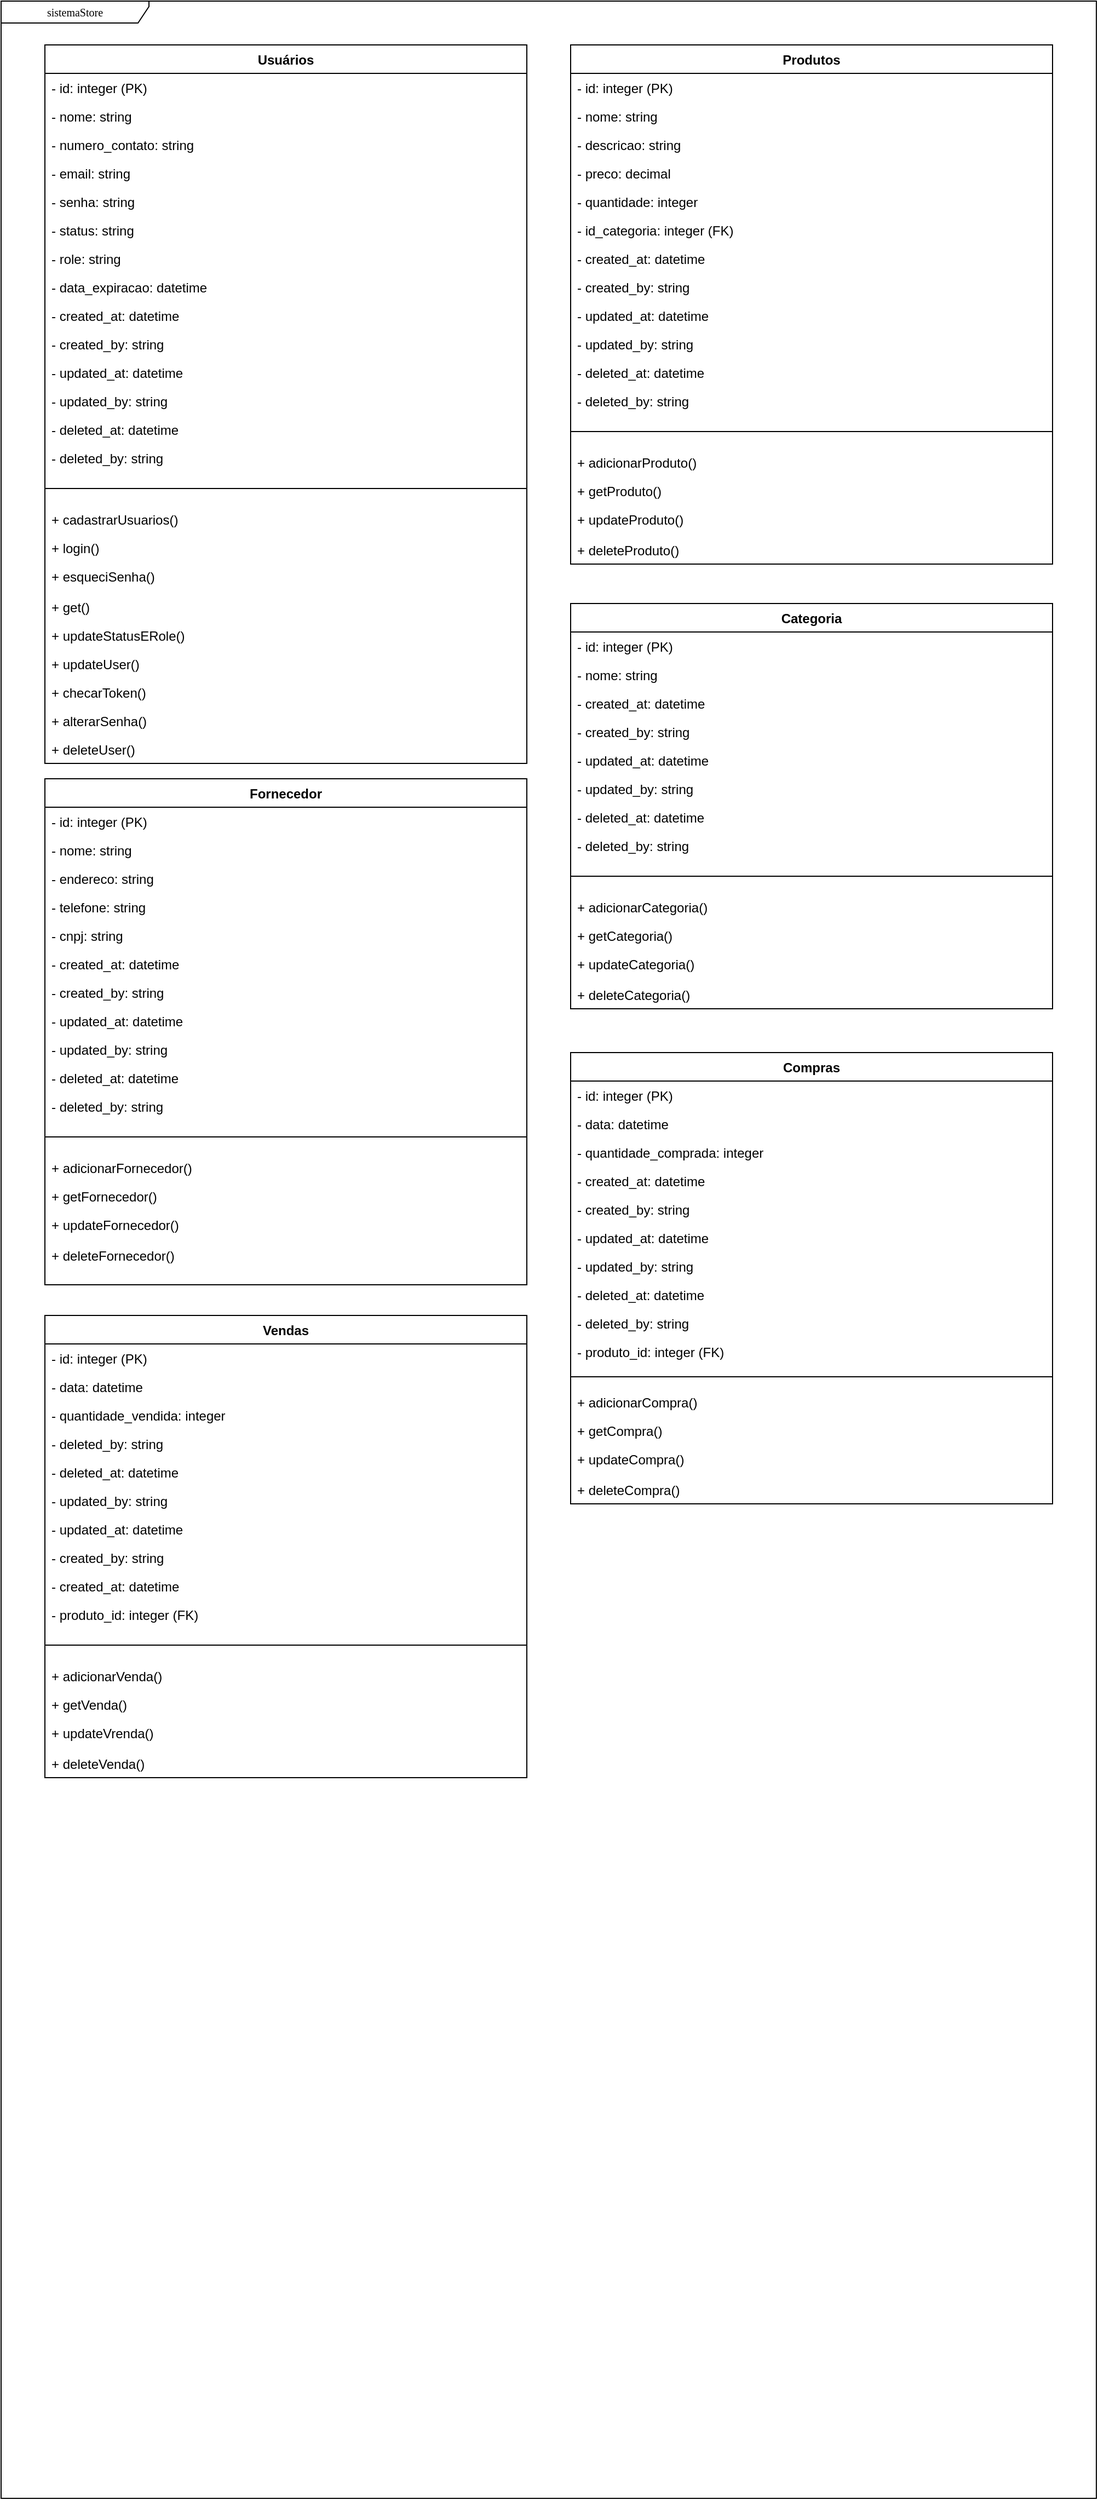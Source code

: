 <mxfile version="21.6.6" type="github">
  <diagram name="Page-1" id="e7e014a7-5840-1c2e-5031-d8a46d1fe8dd">
    <mxGraphModel dx="1035" dy="1395" grid="1" gridSize="10" guides="1" tooltips="1" connect="1" arrows="1" fold="1" page="1" pageScale="1" pageWidth="1169" pageHeight="826" background="none" math="0" shadow="0">
      <root>
        <mxCell id="0" />
        <mxCell id="1" parent="0" />
        <mxCell id="iTRQFy2choHZ9Wb9lK1U-41" value="sistemaStore" style="shape=umlFrame;whiteSpace=wrap;html=1;rounded=0;shadow=0;comic=0;labelBackgroundColor=none;strokeWidth=1;fontFamily=Verdana;fontSize=10;align=center;width=135;height=20;" parent="1" vertex="1">
          <mxGeometry x="80" y="-480" width="1000" height="2280" as="geometry" />
        </mxCell>
        <mxCell id="iTRQFy2choHZ9Wb9lK1U-77" value="Categoria" style="swimlane;fontStyle=1;align=center;verticalAlign=top;childLayout=stackLayout;horizontal=1;startSize=26;horizontalStack=0;resizeParent=1;resizeParentMax=0;resizeLast=0;collapsible=1;marginBottom=0;whiteSpace=wrap;html=1;" parent="1" vertex="1">
          <mxGeometry x="600" y="70" width="440" height="370" as="geometry" />
        </mxCell>
        <mxCell id="iTRQFy2choHZ9Wb9lK1U-78" value="- id: integer (PK)" style="text;html=1;strokeColor=none;fillColor=none;align=left;verticalAlign=top;spacingLeft=4;spacingRight=4;whiteSpace=wrap;overflow=hidden;rotatable=0;points=[[0,0.5],[1,0.5]];portConstraint=eastwest;" parent="iTRQFy2choHZ9Wb9lK1U-77" vertex="1">
          <mxGeometry y="26" width="440" height="26" as="geometry" />
        </mxCell>
        <mxCell id="iTRQFy2choHZ9Wb9lK1U-79" value="-&amp;nbsp;nome: string" style="text;html=1;strokeColor=none;fillColor=none;align=left;verticalAlign=top;spacingLeft=4;spacingRight=4;whiteSpace=wrap;overflow=hidden;rotatable=0;points=[[0,0.5],[1,0.5]];portConstraint=eastwest;" parent="iTRQFy2choHZ9Wb9lK1U-77" vertex="1">
          <mxGeometry y="52" width="440" height="26" as="geometry" />
        </mxCell>
        <mxCell id="iTRQFy2choHZ9Wb9lK1U-80" value="-&amp;nbsp;created_at: datetime" style="text;html=1;strokeColor=none;fillColor=none;align=left;verticalAlign=top;spacingLeft=4;spacingRight=4;whiteSpace=wrap;overflow=hidden;rotatable=0;points=[[0,0.5],[1,0.5]];portConstraint=eastwest;" parent="iTRQFy2choHZ9Wb9lK1U-77" vertex="1">
          <mxGeometry y="78" width="440" height="26" as="geometry" />
        </mxCell>
        <mxCell id="iTRQFy2choHZ9Wb9lK1U-81" value="-&amp;nbsp;created_by: string" style="text;html=1;strokeColor=none;fillColor=none;align=left;verticalAlign=top;spacingLeft=4;spacingRight=4;whiteSpace=wrap;overflow=hidden;rotatable=0;points=[[0,0.5],[1,0.5]];portConstraint=eastwest;" parent="iTRQFy2choHZ9Wb9lK1U-77" vertex="1">
          <mxGeometry y="104" width="440" height="26" as="geometry" />
        </mxCell>
        <mxCell id="iTRQFy2choHZ9Wb9lK1U-82" value="-&amp;nbsp;updated_at: datetime" style="text;html=1;strokeColor=none;fillColor=none;align=left;verticalAlign=top;spacingLeft=4;spacingRight=4;whiteSpace=wrap;overflow=hidden;rotatable=0;points=[[0,0.5],[1,0.5]];portConstraint=eastwest;" parent="iTRQFy2choHZ9Wb9lK1U-77" vertex="1">
          <mxGeometry y="130" width="440" height="26" as="geometry" />
        </mxCell>
        <mxCell id="iTRQFy2choHZ9Wb9lK1U-83" value="-&amp;nbsp;updated_by: string" style="text;html=1;strokeColor=none;fillColor=none;align=left;verticalAlign=top;spacingLeft=4;spacingRight=4;whiteSpace=wrap;overflow=hidden;rotatable=0;points=[[0,0.5],[1,0.5]];portConstraint=eastwest;" parent="iTRQFy2choHZ9Wb9lK1U-77" vertex="1">
          <mxGeometry y="156" width="440" height="26" as="geometry" />
        </mxCell>
        <mxCell id="iTRQFy2choHZ9Wb9lK1U-84" value="-&amp;nbsp;deleted_at: datetime" style="text;html=1;strokeColor=none;fillColor=none;align=left;verticalAlign=top;spacingLeft=4;spacingRight=4;whiteSpace=wrap;overflow=hidden;rotatable=0;points=[[0,0.5],[1,0.5]];portConstraint=eastwest;" parent="iTRQFy2choHZ9Wb9lK1U-77" vertex="1">
          <mxGeometry y="182" width="440" height="26" as="geometry" />
        </mxCell>
        <mxCell id="iTRQFy2choHZ9Wb9lK1U-85" value="-&amp;nbsp;deleted_by: string" style="text;html=1;strokeColor=none;fillColor=none;align=left;verticalAlign=top;spacingLeft=4;spacingRight=4;whiteSpace=wrap;overflow=hidden;rotatable=0;points=[[0,0.5],[1,0.5]];portConstraint=eastwest;" parent="iTRQFy2choHZ9Wb9lK1U-77" vertex="1">
          <mxGeometry y="208" width="440" height="26" as="geometry" />
        </mxCell>
        <mxCell id="iTRQFy2choHZ9Wb9lK1U-87" value="" style="line;strokeWidth=1;fillColor=none;align=left;verticalAlign=middle;spacingTop=-1;spacingLeft=3;spacingRight=3;rotatable=0;labelPosition=right;points=[];portConstraint=eastwest;strokeColor=inherit;" parent="iTRQFy2choHZ9Wb9lK1U-77" vertex="1">
          <mxGeometry y="234" width="440" height="30" as="geometry" />
        </mxCell>
        <mxCell id="iTRQFy2choHZ9Wb9lK1U-89" value="+ adicionarCategoria()" style="text;html=1;strokeColor=none;fillColor=none;align=left;verticalAlign=top;spacingLeft=4;spacingRight=4;whiteSpace=wrap;overflow=hidden;rotatable=0;points=[[0,0.5],[1,0.5]];portConstraint=eastwest;" parent="iTRQFy2choHZ9Wb9lK1U-77" vertex="1">
          <mxGeometry y="264" width="440" height="26" as="geometry" />
        </mxCell>
        <mxCell id="iTRQFy2choHZ9Wb9lK1U-90" value="+ getCategoria()" style="text;html=1;strokeColor=none;fillColor=none;align=left;verticalAlign=top;spacingLeft=4;spacingRight=4;whiteSpace=wrap;overflow=hidden;rotatable=0;points=[[0,0.5],[1,0.5]];portConstraint=eastwest;" parent="iTRQFy2choHZ9Wb9lK1U-77" vertex="1">
          <mxGeometry y="290" width="440" height="26" as="geometry" />
        </mxCell>
        <mxCell id="iTRQFy2choHZ9Wb9lK1U-91" value="+ updateCategoria()" style="text;html=1;strokeColor=none;fillColor=none;align=left;verticalAlign=top;spacingLeft=4;spacingRight=4;whiteSpace=wrap;overflow=hidden;rotatable=0;points=[[0,0.5],[1,0.5]];portConstraint=eastwest;" parent="iTRQFy2choHZ9Wb9lK1U-77" vertex="1">
          <mxGeometry y="316" width="440" height="28" as="geometry" />
        </mxCell>
        <mxCell id="iTRQFy2choHZ9Wb9lK1U-92" value="+ deleteCategoria()" style="text;html=1;strokeColor=none;fillColor=none;align=left;verticalAlign=top;spacingLeft=4;spacingRight=4;whiteSpace=wrap;overflow=hidden;rotatable=0;points=[[0,0.5],[1,0.5]];portConstraint=eastwest;" parent="iTRQFy2choHZ9Wb9lK1U-77" vertex="1">
          <mxGeometry y="344" width="440" height="26" as="geometry" />
        </mxCell>
        <mxCell id="iTRQFy2choHZ9Wb9lK1U-140" value="Produtos" style="swimlane;fontStyle=1;align=center;verticalAlign=top;childLayout=stackLayout;horizontal=1;startSize=26;horizontalStack=0;resizeParent=1;resizeParentMax=0;resizeLast=0;collapsible=1;marginBottom=0;whiteSpace=wrap;html=1;" parent="1" vertex="1">
          <mxGeometry x="600" y="-440" width="440" height="474" as="geometry" />
        </mxCell>
        <mxCell id="iTRQFy2choHZ9Wb9lK1U-141" value="- id: integer (PK)" style="text;html=1;strokeColor=none;fillColor=none;align=left;verticalAlign=top;spacingLeft=4;spacingRight=4;whiteSpace=wrap;overflow=hidden;rotatable=0;points=[[0,0.5],[1,0.5]];portConstraint=eastwest;" parent="iTRQFy2choHZ9Wb9lK1U-140" vertex="1">
          <mxGeometry y="26" width="440" height="26" as="geometry" />
        </mxCell>
        <mxCell id="iTRQFy2choHZ9Wb9lK1U-142" value="-&amp;nbsp;nome: string" style="text;html=1;strokeColor=none;fillColor=none;align=left;verticalAlign=top;spacingLeft=4;spacingRight=4;whiteSpace=wrap;overflow=hidden;rotatable=0;points=[[0,0.5],[1,0.5]];portConstraint=eastwest;" parent="iTRQFy2choHZ9Wb9lK1U-140" vertex="1">
          <mxGeometry y="52" width="440" height="26" as="geometry" />
        </mxCell>
        <mxCell id="iTRQFy2choHZ9Wb9lK1U-154" value="- descricao: string" style="text;html=1;strokeColor=none;fillColor=none;align=left;verticalAlign=top;spacingLeft=4;spacingRight=4;whiteSpace=wrap;overflow=hidden;rotatable=0;points=[[0,0.5],[1,0.5]];portConstraint=eastwest;" parent="iTRQFy2choHZ9Wb9lK1U-140" vertex="1">
          <mxGeometry y="78" width="440" height="26" as="geometry" />
        </mxCell>
        <mxCell id="iTRQFy2choHZ9Wb9lK1U-155" value="- preco: decimal" style="text;html=1;strokeColor=none;fillColor=none;align=left;verticalAlign=top;spacingLeft=4;spacingRight=4;whiteSpace=wrap;overflow=hidden;rotatable=0;points=[[0,0.5],[1,0.5]];portConstraint=eastwest;" parent="iTRQFy2choHZ9Wb9lK1U-140" vertex="1">
          <mxGeometry y="104" width="440" height="26" as="geometry" />
        </mxCell>
        <mxCell id="iTRQFy2choHZ9Wb9lK1U-157" value="- quantidade: integer" style="text;html=1;strokeColor=none;fillColor=none;align=left;verticalAlign=top;spacingLeft=4;spacingRight=4;whiteSpace=wrap;overflow=hidden;rotatable=0;points=[[0,0.5],[1,0.5]];portConstraint=eastwest;" parent="iTRQFy2choHZ9Wb9lK1U-140" vertex="1">
          <mxGeometry y="130" width="440" height="26" as="geometry" />
        </mxCell>
        <mxCell id="iTRQFy2choHZ9Wb9lK1U-156" value="- id_categoria: integer (FK)" style="text;html=1;strokeColor=none;fillColor=none;align=left;verticalAlign=top;spacingLeft=4;spacingRight=4;whiteSpace=wrap;overflow=hidden;rotatable=0;points=[[0,0.5],[1,0.5]];portConstraint=eastwest;" parent="iTRQFy2choHZ9Wb9lK1U-140" vertex="1">
          <mxGeometry y="156" width="440" height="26" as="geometry" />
        </mxCell>
        <mxCell id="iTRQFy2choHZ9Wb9lK1U-143" value="-&amp;nbsp;created_at: datetime" style="text;html=1;strokeColor=none;fillColor=none;align=left;verticalAlign=top;spacingLeft=4;spacingRight=4;whiteSpace=wrap;overflow=hidden;rotatable=0;points=[[0,0.5],[1,0.5]];portConstraint=eastwest;" parent="iTRQFy2choHZ9Wb9lK1U-140" vertex="1">
          <mxGeometry y="182" width="440" height="26" as="geometry" />
        </mxCell>
        <mxCell id="iTRQFy2choHZ9Wb9lK1U-144" value="-&amp;nbsp;created_by: string" style="text;html=1;strokeColor=none;fillColor=none;align=left;verticalAlign=top;spacingLeft=4;spacingRight=4;whiteSpace=wrap;overflow=hidden;rotatable=0;points=[[0,0.5],[1,0.5]];portConstraint=eastwest;" parent="iTRQFy2choHZ9Wb9lK1U-140" vertex="1">
          <mxGeometry y="208" width="440" height="26" as="geometry" />
        </mxCell>
        <mxCell id="iTRQFy2choHZ9Wb9lK1U-145" value="-&amp;nbsp;updated_at: datetime" style="text;html=1;strokeColor=none;fillColor=none;align=left;verticalAlign=top;spacingLeft=4;spacingRight=4;whiteSpace=wrap;overflow=hidden;rotatable=0;points=[[0,0.5],[1,0.5]];portConstraint=eastwest;" parent="iTRQFy2choHZ9Wb9lK1U-140" vertex="1">
          <mxGeometry y="234" width="440" height="26" as="geometry" />
        </mxCell>
        <mxCell id="iTRQFy2choHZ9Wb9lK1U-146" value="-&amp;nbsp;updated_by: string" style="text;html=1;strokeColor=none;fillColor=none;align=left;verticalAlign=top;spacingLeft=4;spacingRight=4;whiteSpace=wrap;overflow=hidden;rotatable=0;points=[[0,0.5],[1,0.5]];portConstraint=eastwest;" parent="iTRQFy2choHZ9Wb9lK1U-140" vertex="1">
          <mxGeometry y="260" width="440" height="26" as="geometry" />
        </mxCell>
        <mxCell id="iTRQFy2choHZ9Wb9lK1U-147" value="-&amp;nbsp;deleted_at: datetime" style="text;html=1;strokeColor=none;fillColor=none;align=left;verticalAlign=top;spacingLeft=4;spacingRight=4;whiteSpace=wrap;overflow=hidden;rotatable=0;points=[[0,0.5],[1,0.5]];portConstraint=eastwest;" parent="iTRQFy2choHZ9Wb9lK1U-140" vertex="1">
          <mxGeometry y="286" width="440" height="26" as="geometry" />
        </mxCell>
        <mxCell id="iTRQFy2choHZ9Wb9lK1U-148" value="-&amp;nbsp;deleted_by: string" style="text;html=1;strokeColor=none;fillColor=none;align=left;verticalAlign=top;spacingLeft=4;spacingRight=4;whiteSpace=wrap;overflow=hidden;rotatable=0;points=[[0,0.5],[1,0.5]];portConstraint=eastwest;" parent="iTRQFy2choHZ9Wb9lK1U-140" vertex="1">
          <mxGeometry y="312" width="440" height="26" as="geometry" />
        </mxCell>
        <mxCell id="iTRQFy2choHZ9Wb9lK1U-149" value="" style="line;strokeWidth=1;fillColor=none;align=left;verticalAlign=middle;spacingTop=-1;spacingLeft=3;spacingRight=3;rotatable=0;labelPosition=right;points=[];portConstraint=eastwest;strokeColor=inherit;" parent="iTRQFy2choHZ9Wb9lK1U-140" vertex="1">
          <mxGeometry y="338" width="440" height="30" as="geometry" />
        </mxCell>
        <mxCell id="iTRQFy2choHZ9Wb9lK1U-150" value="+ adicionarProduto()" style="text;html=1;strokeColor=none;fillColor=none;align=left;verticalAlign=top;spacingLeft=4;spacingRight=4;whiteSpace=wrap;overflow=hidden;rotatable=0;points=[[0,0.5],[1,0.5]];portConstraint=eastwest;" parent="iTRQFy2choHZ9Wb9lK1U-140" vertex="1">
          <mxGeometry y="368" width="440" height="26" as="geometry" />
        </mxCell>
        <mxCell id="iTRQFy2choHZ9Wb9lK1U-151" value="+ getProduto()" style="text;html=1;strokeColor=none;fillColor=none;align=left;verticalAlign=top;spacingLeft=4;spacingRight=4;whiteSpace=wrap;overflow=hidden;rotatable=0;points=[[0,0.5],[1,0.5]];portConstraint=eastwest;" parent="iTRQFy2choHZ9Wb9lK1U-140" vertex="1">
          <mxGeometry y="394" width="440" height="26" as="geometry" />
        </mxCell>
        <mxCell id="iTRQFy2choHZ9Wb9lK1U-152" value="+ updateProduto()" style="text;html=1;strokeColor=none;fillColor=none;align=left;verticalAlign=top;spacingLeft=4;spacingRight=4;whiteSpace=wrap;overflow=hidden;rotatable=0;points=[[0,0.5],[1,0.5]];portConstraint=eastwest;" parent="iTRQFy2choHZ9Wb9lK1U-140" vertex="1">
          <mxGeometry y="420" width="440" height="28" as="geometry" />
        </mxCell>
        <mxCell id="iTRQFy2choHZ9Wb9lK1U-153" value="+ deleteProduto()" style="text;html=1;strokeColor=none;fillColor=none;align=left;verticalAlign=top;spacingLeft=4;spacingRight=4;whiteSpace=wrap;overflow=hidden;rotatable=0;points=[[0,0.5],[1,0.5]];portConstraint=eastwest;" parent="iTRQFy2choHZ9Wb9lK1U-140" vertex="1">
          <mxGeometry y="448" width="440" height="26" as="geometry" />
        </mxCell>
        <mxCell id="iTRQFy2choHZ9Wb9lK1U-158" value="Usuários" style="swimlane;fontStyle=1;align=center;verticalAlign=top;childLayout=stackLayout;horizontal=1;startSize=26;horizontalStack=0;resizeParent=1;resizeParentMax=0;resizeLast=0;collapsible=1;marginBottom=0;whiteSpace=wrap;html=1;" parent="1" vertex="1">
          <mxGeometry x="120" y="-440" width="440" height="656" as="geometry" />
        </mxCell>
        <mxCell id="iTRQFy2choHZ9Wb9lK1U-159" value="- id: integer (PK)" style="text;html=1;strokeColor=none;fillColor=none;align=left;verticalAlign=top;spacingLeft=4;spacingRight=4;whiteSpace=wrap;overflow=hidden;rotatable=0;points=[[0,0.5],[1,0.5]];portConstraint=eastwest;" parent="iTRQFy2choHZ9Wb9lK1U-158" vertex="1">
          <mxGeometry y="26" width="440" height="26" as="geometry" />
        </mxCell>
        <mxCell id="iTRQFy2choHZ9Wb9lK1U-160" value="-&amp;nbsp;nome: string" style="text;html=1;strokeColor=none;fillColor=none;align=left;verticalAlign=top;spacingLeft=4;spacingRight=4;whiteSpace=wrap;overflow=hidden;rotatable=0;points=[[0,0.5],[1,0.5]];portConstraint=eastwest;" parent="iTRQFy2choHZ9Wb9lK1U-158" vertex="1">
          <mxGeometry y="52" width="440" height="26" as="geometry" />
        </mxCell>
        <mxCell id="iTRQFy2choHZ9Wb9lK1U-161" value="-&amp;nbsp;numero_contato&lt;span style=&quot;background-color: initial;&quot;&gt;: string&lt;/span&gt;" style="text;html=1;strokeColor=none;fillColor=none;align=left;verticalAlign=top;spacingLeft=4;spacingRight=4;whiteSpace=wrap;overflow=hidden;rotatable=0;points=[[0,0.5],[1,0.5]];portConstraint=eastwest;" parent="iTRQFy2choHZ9Wb9lK1U-158" vertex="1">
          <mxGeometry y="78" width="440" height="26" as="geometry" />
        </mxCell>
        <mxCell id="iTRQFy2choHZ9Wb9lK1U-163" value="-&amp;nbsp;email&lt;span style=&quot;background-color: initial;&quot;&gt;: string&lt;/span&gt;" style="text;html=1;strokeColor=none;fillColor=none;align=left;verticalAlign=top;spacingLeft=4;spacingRight=4;whiteSpace=wrap;overflow=hidden;rotatable=0;points=[[0,0.5],[1,0.5]];portConstraint=eastwest;" parent="iTRQFy2choHZ9Wb9lK1U-158" vertex="1">
          <mxGeometry y="104" width="440" height="26" as="geometry" />
        </mxCell>
        <mxCell id="iTRQFy2choHZ9Wb9lK1U-164" value="-&amp;nbsp;senha&lt;span style=&quot;background-color: initial;&quot;&gt;: string&lt;/span&gt;" style="text;html=1;strokeColor=none;fillColor=none;align=left;verticalAlign=top;spacingLeft=4;spacingRight=4;whiteSpace=wrap;overflow=hidden;rotatable=0;points=[[0,0.5],[1,0.5]];portConstraint=eastwest;" parent="iTRQFy2choHZ9Wb9lK1U-158" vertex="1">
          <mxGeometry y="130" width="440" height="26" as="geometry" />
        </mxCell>
        <mxCell id="iTRQFy2choHZ9Wb9lK1U-176" value="-&amp;nbsp;status&lt;span style=&quot;background-color: initial;&quot;&gt;: string&lt;/span&gt;" style="text;html=1;strokeColor=none;fillColor=none;align=left;verticalAlign=top;spacingLeft=4;spacingRight=4;whiteSpace=wrap;overflow=hidden;rotatable=0;points=[[0,0.5],[1,0.5]];portConstraint=eastwest;" parent="iTRQFy2choHZ9Wb9lK1U-158" vertex="1">
          <mxGeometry y="156" width="440" height="26" as="geometry" />
        </mxCell>
        <mxCell id="iTRQFy2choHZ9Wb9lK1U-177" value="- role&lt;span style=&quot;background-color: initial;&quot;&gt;: string&lt;/span&gt;" style="text;html=1;strokeColor=none;fillColor=none;align=left;verticalAlign=top;spacingLeft=4;spacingRight=4;whiteSpace=wrap;overflow=hidden;rotatable=0;points=[[0,0.5],[1,0.5]];portConstraint=eastwest;" parent="iTRQFy2choHZ9Wb9lK1U-158" vertex="1">
          <mxGeometry y="182" width="440" height="26" as="geometry" />
        </mxCell>
        <mxCell id="iTRQFy2choHZ9Wb9lK1U-178" value="- data_expiracao&lt;span style=&quot;background-color: initial;&quot;&gt;: datetime&lt;/span&gt;" style="text;html=1;strokeColor=none;fillColor=none;align=left;verticalAlign=top;spacingLeft=4;spacingRight=4;whiteSpace=wrap;overflow=hidden;rotatable=0;points=[[0,0.5],[1,0.5]];portConstraint=eastwest;" parent="iTRQFy2choHZ9Wb9lK1U-158" vertex="1">
          <mxGeometry y="208" width="440" height="26" as="geometry" />
        </mxCell>
        <mxCell id="iTRQFy2choHZ9Wb9lK1U-165" value="-&amp;nbsp;created_at: datetime" style="text;html=1;strokeColor=none;fillColor=none;align=left;verticalAlign=top;spacingLeft=4;spacingRight=4;whiteSpace=wrap;overflow=hidden;rotatable=0;points=[[0,0.5],[1,0.5]];portConstraint=eastwest;" parent="iTRQFy2choHZ9Wb9lK1U-158" vertex="1">
          <mxGeometry y="234" width="440" height="26" as="geometry" />
        </mxCell>
        <mxCell id="iTRQFy2choHZ9Wb9lK1U-166" value="-&amp;nbsp;created_by: string" style="text;html=1;strokeColor=none;fillColor=none;align=left;verticalAlign=top;spacingLeft=4;spacingRight=4;whiteSpace=wrap;overflow=hidden;rotatable=0;points=[[0,0.5],[1,0.5]];portConstraint=eastwest;" parent="iTRQFy2choHZ9Wb9lK1U-158" vertex="1">
          <mxGeometry y="260" width="440" height="26" as="geometry" />
        </mxCell>
        <mxCell id="iTRQFy2choHZ9Wb9lK1U-167" value="-&amp;nbsp;updated_at: datetime" style="text;html=1;strokeColor=none;fillColor=none;align=left;verticalAlign=top;spacingLeft=4;spacingRight=4;whiteSpace=wrap;overflow=hidden;rotatable=0;points=[[0,0.5],[1,0.5]];portConstraint=eastwest;" parent="iTRQFy2choHZ9Wb9lK1U-158" vertex="1">
          <mxGeometry y="286" width="440" height="26" as="geometry" />
        </mxCell>
        <mxCell id="iTRQFy2choHZ9Wb9lK1U-168" value="-&amp;nbsp;updated_by: string" style="text;html=1;strokeColor=none;fillColor=none;align=left;verticalAlign=top;spacingLeft=4;spacingRight=4;whiteSpace=wrap;overflow=hidden;rotatable=0;points=[[0,0.5],[1,0.5]];portConstraint=eastwest;" parent="iTRQFy2choHZ9Wb9lK1U-158" vertex="1">
          <mxGeometry y="312" width="440" height="26" as="geometry" />
        </mxCell>
        <mxCell id="iTRQFy2choHZ9Wb9lK1U-169" value="-&amp;nbsp;deleted_at: datetime" style="text;html=1;strokeColor=none;fillColor=none;align=left;verticalAlign=top;spacingLeft=4;spacingRight=4;whiteSpace=wrap;overflow=hidden;rotatable=0;points=[[0,0.5],[1,0.5]];portConstraint=eastwest;" parent="iTRQFy2choHZ9Wb9lK1U-158" vertex="1">
          <mxGeometry y="338" width="440" height="26" as="geometry" />
        </mxCell>
        <mxCell id="iTRQFy2choHZ9Wb9lK1U-170" value="-&amp;nbsp;deleted_by: string" style="text;html=1;strokeColor=none;fillColor=none;align=left;verticalAlign=top;spacingLeft=4;spacingRight=4;whiteSpace=wrap;overflow=hidden;rotatable=0;points=[[0,0.5],[1,0.5]];portConstraint=eastwest;" parent="iTRQFy2choHZ9Wb9lK1U-158" vertex="1">
          <mxGeometry y="364" width="440" height="26" as="geometry" />
        </mxCell>
        <mxCell id="iTRQFy2choHZ9Wb9lK1U-171" value="" style="line;strokeWidth=1;fillColor=none;align=left;verticalAlign=middle;spacingTop=-1;spacingLeft=3;spacingRight=3;rotatable=0;labelPosition=right;points=[];portConstraint=eastwest;strokeColor=inherit;" parent="iTRQFy2choHZ9Wb9lK1U-158" vertex="1">
          <mxGeometry y="390" width="440" height="30" as="geometry" />
        </mxCell>
        <mxCell id="iTRQFy2choHZ9Wb9lK1U-172" value="+&amp;nbsp;cadastrarUsuarios&lt;span style=&quot;background-color: initial;&quot;&gt;()&lt;/span&gt;" style="text;html=1;strokeColor=none;fillColor=none;align=left;verticalAlign=top;spacingLeft=4;spacingRight=4;whiteSpace=wrap;overflow=hidden;rotatable=0;points=[[0,0.5],[1,0.5]];portConstraint=eastwest;" parent="iTRQFy2choHZ9Wb9lK1U-158" vertex="1">
          <mxGeometry y="420" width="440" height="26" as="geometry" />
        </mxCell>
        <mxCell id="iTRQFy2choHZ9Wb9lK1U-173" value="+&amp;nbsp;login&lt;span style=&quot;background-color: initial;&quot;&gt;()&lt;/span&gt;" style="text;html=1;strokeColor=none;fillColor=none;align=left;verticalAlign=top;spacingLeft=4;spacingRight=4;whiteSpace=wrap;overflow=hidden;rotatable=0;points=[[0,0.5],[1,0.5]];portConstraint=eastwest;" parent="iTRQFy2choHZ9Wb9lK1U-158" vertex="1">
          <mxGeometry y="446" width="440" height="26" as="geometry" />
        </mxCell>
        <mxCell id="iTRQFy2choHZ9Wb9lK1U-174" value="+&amp;nbsp;esqueciSenha&lt;span style=&quot;background-color: initial;&quot;&gt;()&lt;/span&gt;" style="text;html=1;strokeColor=none;fillColor=none;align=left;verticalAlign=top;spacingLeft=4;spacingRight=4;whiteSpace=wrap;overflow=hidden;rotatable=0;points=[[0,0.5],[1,0.5]];portConstraint=eastwest;" parent="iTRQFy2choHZ9Wb9lK1U-158" vertex="1">
          <mxGeometry y="472" width="440" height="28" as="geometry" />
        </mxCell>
        <mxCell id="iTRQFy2choHZ9Wb9lK1U-180" value="+&amp;nbsp;get&lt;span style=&quot;background-color: initial;&quot;&gt;()&lt;/span&gt;" style="text;html=1;strokeColor=none;fillColor=none;align=left;verticalAlign=top;spacingLeft=4;spacingRight=4;whiteSpace=wrap;overflow=hidden;rotatable=0;points=[[0,0.5],[1,0.5]];portConstraint=eastwest;" parent="iTRQFy2choHZ9Wb9lK1U-158" vertex="1">
          <mxGeometry y="500" width="440" height="26" as="geometry" />
        </mxCell>
        <mxCell id="iTRQFy2choHZ9Wb9lK1U-181" value="+&amp;nbsp;updateStatusERole&lt;span style=&quot;background-color: initial;&quot;&gt;()&lt;/span&gt;" style="text;html=1;strokeColor=none;fillColor=none;align=left;verticalAlign=top;spacingLeft=4;spacingRight=4;whiteSpace=wrap;overflow=hidden;rotatable=0;points=[[0,0.5],[1,0.5]];portConstraint=eastwest;" parent="iTRQFy2choHZ9Wb9lK1U-158" vertex="1">
          <mxGeometry y="526" width="440" height="26" as="geometry" />
        </mxCell>
        <mxCell id="iTRQFy2choHZ9Wb9lK1U-182" value="+&amp;nbsp;updateUser&lt;span style=&quot;background-color: initial;&quot;&gt;()&lt;/span&gt;" style="text;html=1;strokeColor=none;fillColor=none;align=left;verticalAlign=top;spacingLeft=4;spacingRight=4;whiteSpace=wrap;overflow=hidden;rotatable=0;points=[[0,0.5],[1,0.5]];portConstraint=eastwest;" parent="iTRQFy2choHZ9Wb9lK1U-158" vertex="1">
          <mxGeometry y="552" width="440" height="26" as="geometry" />
        </mxCell>
        <mxCell id="iTRQFy2choHZ9Wb9lK1U-183" value="+&amp;nbsp;checarToken&lt;span style=&quot;background-color: initial;&quot;&gt;()&lt;/span&gt;" style="text;html=1;strokeColor=none;fillColor=none;align=left;verticalAlign=top;spacingLeft=4;spacingRight=4;whiteSpace=wrap;overflow=hidden;rotatable=0;points=[[0,0.5],[1,0.5]];portConstraint=eastwest;" parent="iTRQFy2choHZ9Wb9lK1U-158" vertex="1">
          <mxGeometry y="578" width="440" height="26" as="geometry" />
        </mxCell>
        <mxCell id="iTRQFy2choHZ9Wb9lK1U-179" value="+&amp;nbsp;alterarSenha&lt;span style=&quot;background-color: initial;&quot;&gt;()&lt;/span&gt;" style="text;html=1;strokeColor=none;fillColor=none;align=left;verticalAlign=top;spacingLeft=4;spacingRight=4;whiteSpace=wrap;overflow=hidden;rotatable=0;points=[[0,0.5],[1,0.5]];portConstraint=eastwest;" parent="iTRQFy2choHZ9Wb9lK1U-158" vertex="1">
          <mxGeometry y="604" width="440" height="26" as="geometry" />
        </mxCell>
        <mxCell id="iTRQFy2choHZ9Wb9lK1U-175" value="+&amp;nbsp;deleteUser&lt;span style=&quot;background-color: initial;&quot;&gt;()&lt;/span&gt;" style="text;html=1;strokeColor=none;fillColor=none;align=left;verticalAlign=top;spacingLeft=4;spacingRight=4;whiteSpace=wrap;overflow=hidden;rotatable=0;points=[[0,0.5],[1,0.5]];portConstraint=eastwest;" parent="iTRQFy2choHZ9Wb9lK1U-158" vertex="1">
          <mxGeometry y="630" width="440" height="26" as="geometry" />
        </mxCell>
        <mxCell id="iTRQFy2choHZ9Wb9lK1U-187" value="Fornecedor" style="swimlane;fontStyle=1;align=center;verticalAlign=top;childLayout=stackLayout;horizontal=1;startSize=26;horizontalStack=0;resizeParent=1;resizeParentMax=0;resizeLast=0;collapsible=1;marginBottom=0;whiteSpace=wrap;html=1;" parent="1" vertex="1">
          <mxGeometry x="120" y="230" width="440" height="462" as="geometry" />
        </mxCell>
        <mxCell id="iTRQFy2choHZ9Wb9lK1U-188" value="- id: integer (PK)" style="text;html=1;strokeColor=none;fillColor=none;align=left;verticalAlign=top;spacingLeft=4;spacingRight=4;whiteSpace=wrap;overflow=hidden;rotatable=0;points=[[0,0.5],[1,0.5]];portConstraint=eastwest;" parent="iTRQFy2choHZ9Wb9lK1U-187" vertex="1">
          <mxGeometry y="26" width="440" height="26" as="geometry" />
        </mxCell>
        <mxCell id="iTRQFy2choHZ9Wb9lK1U-189" value="-&amp;nbsp;nome: string" style="text;html=1;strokeColor=none;fillColor=none;align=left;verticalAlign=top;spacingLeft=4;spacingRight=4;whiteSpace=wrap;overflow=hidden;rotatable=0;points=[[0,0.5],[1,0.5]];portConstraint=eastwest;" parent="iTRQFy2choHZ9Wb9lK1U-187" vertex="1">
          <mxGeometry y="52" width="440" height="26" as="geometry" />
        </mxCell>
        <mxCell id="iTRQFy2choHZ9Wb9lK1U-190" value="- endereco: string" style="text;html=1;strokeColor=none;fillColor=none;align=left;verticalAlign=top;spacingLeft=4;spacingRight=4;whiteSpace=wrap;overflow=hidden;rotatable=0;points=[[0,0.5],[1,0.5]];portConstraint=eastwest;" parent="iTRQFy2choHZ9Wb9lK1U-187" vertex="1">
          <mxGeometry y="78" width="440" height="26" as="geometry" />
        </mxCell>
        <mxCell id="iTRQFy2choHZ9Wb9lK1U-191" value="- telefone: string" style="text;html=1;strokeColor=none;fillColor=none;align=left;verticalAlign=top;spacingLeft=4;spacingRight=4;whiteSpace=wrap;overflow=hidden;rotatable=0;points=[[0,0.5],[1,0.5]];portConstraint=eastwest;" parent="iTRQFy2choHZ9Wb9lK1U-187" vertex="1">
          <mxGeometry y="104" width="440" height="26" as="geometry" />
        </mxCell>
        <mxCell id="EdBUyRJdfIxugsrmhWy8-1" value="- cnpj: string" style="text;html=1;strokeColor=none;fillColor=none;align=left;verticalAlign=top;spacingLeft=4;spacingRight=4;whiteSpace=wrap;overflow=hidden;rotatable=0;points=[[0,0.5],[1,0.5]];portConstraint=eastwest;" vertex="1" parent="iTRQFy2choHZ9Wb9lK1U-187">
          <mxGeometry y="130" width="440" height="26" as="geometry" />
        </mxCell>
        <mxCell id="iTRQFy2choHZ9Wb9lK1U-192" value="-&amp;nbsp;created_at: datetime" style="text;html=1;strokeColor=none;fillColor=none;align=left;verticalAlign=top;spacingLeft=4;spacingRight=4;whiteSpace=wrap;overflow=hidden;rotatable=0;points=[[0,0.5],[1,0.5]];portConstraint=eastwest;" parent="iTRQFy2choHZ9Wb9lK1U-187" vertex="1">
          <mxGeometry y="156" width="440" height="26" as="geometry" />
        </mxCell>
        <mxCell id="iTRQFy2choHZ9Wb9lK1U-193" value="-&amp;nbsp;created_by: string" style="text;html=1;strokeColor=none;fillColor=none;align=left;verticalAlign=top;spacingLeft=4;spacingRight=4;whiteSpace=wrap;overflow=hidden;rotatable=0;points=[[0,0.5],[1,0.5]];portConstraint=eastwest;" parent="iTRQFy2choHZ9Wb9lK1U-187" vertex="1">
          <mxGeometry y="182" width="440" height="26" as="geometry" />
        </mxCell>
        <mxCell id="iTRQFy2choHZ9Wb9lK1U-194" value="-&amp;nbsp;updated_at: datetime" style="text;html=1;strokeColor=none;fillColor=none;align=left;verticalAlign=top;spacingLeft=4;spacingRight=4;whiteSpace=wrap;overflow=hidden;rotatable=0;points=[[0,0.5],[1,0.5]];portConstraint=eastwest;" parent="iTRQFy2choHZ9Wb9lK1U-187" vertex="1">
          <mxGeometry y="208" width="440" height="26" as="geometry" />
        </mxCell>
        <mxCell id="iTRQFy2choHZ9Wb9lK1U-195" value="-&amp;nbsp;updated_by: string" style="text;html=1;strokeColor=none;fillColor=none;align=left;verticalAlign=top;spacingLeft=4;spacingRight=4;whiteSpace=wrap;overflow=hidden;rotatable=0;points=[[0,0.5],[1,0.5]];portConstraint=eastwest;" parent="iTRQFy2choHZ9Wb9lK1U-187" vertex="1">
          <mxGeometry y="234" width="440" height="26" as="geometry" />
        </mxCell>
        <mxCell id="iTRQFy2choHZ9Wb9lK1U-196" value="-&amp;nbsp;deleted_at: datetime" style="text;html=1;strokeColor=none;fillColor=none;align=left;verticalAlign=top;spacingLeft=4;spacingRight=4;whiteSpace=wrap;overflow=hidden;rotatable=0;points=[[0,0.5],[1,0.5]];portConstraint=eastwest;" parent="iTRQFy2choHZ9Wb9lK1U-187" vertex="1">
          <mxGeometry y="260" width="440" height="26" as="geometry" />
        </mxCell>
        <mxCell id="iTRQFy2choHZ9Wb9lK1U-197" value="-&amp;nbsp;deleted_by: string" style="text;html=1;strokeColor=none;fillColor=none;align=left;verticalAlign=top;spacingLeft=4;spacingRight=4;whiteSpace=wrap;overflow=hidden;rotatable=0;points=[[0,0.5],[1,0.5]];portConstraint=eastwest;" parent="iTRQFy2choHZ9Wb9lK1U-187" vertex="1">
          <mxGeometry y="286" width="440" height="26" as="geometry" />
        </mxCell>
        <mxCell id="iTRQFy2choHZ9Wb9lK1U-198" value="" style="line;strokeWidth=1;fillColor=none;align=left;verticalAlign=middle;spacingTop=-1;spacingLeft=3;spacingRight=3;rotatable=0;labelPosition=right;points=[];portConstraint=eastwest;strokeColor=inherit;" parent="iTRQFy2choHZ9Wb9lK1U-187" vertex="1">
          <mxGeometry y="312" width="440" height="30" as="geometry" />
        </mxCell>
        <mxCell id="iTRQFy2choHZ9Wb9lK1U-199" value="+ adicionarFornecedor()" style="text;html=1;strokeColor=none;fillColor=none;align=left;verticalAlign=top;spacingLeft=4;spacingRight=4;whiteSpace=wrap;overflow=hidden;rotatable=0;points=[[0,0.5],[1,0.5]];portConstraint=eastwest;" parent="iTRQFy2choHZ9Wb9lK1U-187" vertex="1">
          <mxGeometry y="342" width="440" height="26" as="geometry" />
        </mxCell>
        <mxCell id="iTRQFy2choHZ9Wb9lK1U-200" value="+ getFornecedor()" style="text;html=1;strokeColor=none;fillColor=none;align=left;verticalAlign=top;spacingLeft=4;spacingRight=4;whiteSpace=wrap;overflow=hidden;rotatable=0;points=[[0,0.5],[1,0.5]];portConstraint=eastwest;" parent="iTRQFy2choHZ9Wb9lK1U-187" vertex="1">
          <mxGeometry y="368" width="440" height="26" as="geometry" />
        </mxCell>
        <mxCell id="iTRQFy2choHZ9Wb9lK1U-201" value="+ updateFornecedor()" style="text;html=1;strokeColor=none;fillColor=none;align=left;verticalAlign=top;spacingLeft=4;spacingRight=4;whiteSpace=wrap;overflow=hidden;rotatable=0;points=[[0,0.5],[1,0.5]];portConstraint=eastwest;" parent="iTRQFy2choHZ9Wb9lK1U-187" vertex="1">
          <mxGeometry y="394" width="440" height="28" as="geometry" />
        </mxCell>
        <mxCell id="iTRQFy2choHZ9Wb9lK1U-202" value="+ deleteFornecedor()" style="text;html=1;strokeColor=none;fillColor=none;align=left;verticalAlign=top;spacingLeft=4;spacingRight=4;whiteSpace=wrap;overflow=hidden;rotatable=0;points=[[0,0.5],[1,0.5]];portConstraint=eastwest;" parent="iTRQFy2choHZ9Wb9lK1U-187" vertex="1">
          <mxGeometry y="422" width="440" height="40" as="geometry" />
        </mxCell>
        <mxCell id="iTRQFy2choHZ9Wb9lK1U-203" value="Compras" style="swimlane;fontStyle=1;align=center;verticalAlign=top;childLayout=stackLayout;horizontal=1;startSize=26;horizontalStack=0;resizeParent=1;resizeParentMax=0;resizeLast=0;collapsible=1;marginBottom=0;whiteSpace=wrap;html=1;" parent="1" vertex="1">
          <mxGeometry x="600" y="480" width="440" height="412" as="geometry" />
        </mxCell>
        <mxCell id="iTRQFy2choHZ9Wb9lK1U-204" value="- id: integer (PK)" style="text;html=1;strokeColor=none;fillColor=none;align=left;verticalAlign=top;spacingLeft=4;spacingRight=4;whiteSpace=wrap;overflow=hidden;rotatable=0;points=[[0,0.5],[1,0.5]];portConstraint=eastwest;" parent="iTRQFy2choHZ9Wb9lK1U-203" vertex="1">
          <mxGeometry y="26" width="440" height="26" as="geometry" />
        </mxCell>
        <mxCell id="iTRQFy2choHZ9Wb9lK1U-205" value="- data: datetime" style="text;html=1;strokeColor=none;fillColor=none;align=left;verticalAlign=top;spacingLeft=4;spacingRight=4;whiteSpace=wrap;overflow=hidden;rotatable=0;points=[[0,0.5],[1,0.5]];portConstraint=eastwest;" parent="iTRQFy2choHZ9Wb9lK1U-203" vertex="1">
          <mxGeometry y="52" width="440" height="26" as="geometry" />
        </mxCell>
        <mxCell id="iTRQFy2choHZ9Wb9lK1U-206" value="- quantidade_comprada: integer" style="text;html=1;strokeColor=none;fillColor=none;align=left;verticalAlign=top;spacingLeft=4;spacingRight=4;whiteSpace=wrap;overflow=hidden;rotatable=0;points=[[0,0.5],[1,0.5]];portConstraint=eastwest;" parent="iTRQFy2choHZ9Wb9lK1U-203" vertex="1">
          <mxGeometry y="78" width="440" height="26" as="geometry" />
        </mxCell>
        <mxCell id="EdBUyRJdfIxugsrmhWy8-20" value="-&amp;nbsp;created_at: datetime" style="text;html=1;strokeColor=none;fillColor=none;align=left;verticalAlign=top;spacingLeft=4;spacingRight=4;whiteSpace=wrap;overflow=hidden;rotatable=0;points=[[0,0.5],[1,0.5]];portConstraint=eastwest;" vertex="1" parent="iTRQFy2choHZ9Wb9lK1U-203">
          <mxGeometry y="104" width="440" height="26" as="geometry" />
        </mxCell>
        <mxCell id="EdBUyRJdfIxugsrmhWy8-18" value="-&amp;nbsp;created_by: string" style="text;html=1;strokeColor=none;fillColor=none;align=left;verticalAlign=top;spacingLeft=4;spacingRight=4;whiteSpace=wrap;overflow=hidden;rotatable=0;points=[[0,0.5],[1,0.5]];portConstraint=eastwest;" vertex="1" parent="iTRQFy2choHZ9Wb9lK1U-203">
          <mxGeometry y="130" width="440" height="26" as="geometry" />
        </mxCell>
        <mxCell id="EdBUyRJdfIxugsrmhWy8-19" value="-&amp;nbsp;updated_at: datetime" style="text;html=1;strokeColor=none;fillColor=none;align=left;verticalAlign=top;spacingLeft=4;spacingRight=4;whiteSpace=wrap;overflow=hidden;rotatable=0;points=[[0,0.5],[1,0.5]];portConstraint=eastwest;" vertex="1" parent="iTRQFy2choHZ9Wb9lK1U-203">
          <mxGeometry y="156" width="440" height="26" as="geometry" />
        </mxCell>
        <mxCell id="EdBUyRJdfIxugsrmhWy8-21" value="-&amp;nbsp;updated_by: string" style="text;html=1;strokeColor=none;fillColor=none;align=left;verticalAlign=top;spacingLeft=4;spacingRight=4;whiteSpace=wrap;overflow=hidden;rotatable=0;points=[[0,0.5],[1,0.5]];portConstraint=eastwest;" vertex="1" parent="iTRQFy2choHZ9Wb9lK1U-203">
          <mxGeometry y="182" width="440" height="26" as="geometry" />
        </mxCell>
        <mxCell id="EdBUyRJdfIxugsrmhWy8-22" value="-&amp;nbsp;deleted_at: datetime" style="text;html=1;strokeColor=none;fillColor=none;align=left;verticalAlign=top;spacingLeft=4;spacingRight=4;whiteSpace=wrap;overflow=hidden;rotatable=0;points=[[0,0.5],[1,0.5]];portConstraint=eastwest;" vertex="1" parent="iTRQFy2choHZ9Wb9lK1U-203">
          <mxGeometry y="208" width="440" height="26" as="geometry" />
        </mxCell>
        <mxCell id="EdBUyRJdfIxugsrmhWy8-23" value="-&amp;nbsp;deleted_by: string" style="text;html=1;strokeColor=none;fillColor=none;align=left;verticalAlign=top;spacingLeft=4;spacingRight=4;whiteSpace=wrap;overflow=hidden;rotatable=0;points=[[0,0.5],[1,0.5]];portConstraint=eastwest;" vertex="1" parent="iTRQFy2choHZ9Wb9lK1U-203">
          <mxGeometry y="234" width="440" height="26" as="geometry" />
        </mxCell>
        <mxCell id="EdBUyRJdfIxugsrmhWy8-24" value="- produto_id: integer (FK)" style="text;html=1;strokeColor=none;fillColor=none;align=left;verticalAlign=top;spacingLeft=4;spacingRight=4;whiteSpace=wrap;overflow=hidden;rotatable=0;points=[[0,0.5],[1,0.5]];portConstraint=eastwest;" vertex="1" parent="iTRQFy2choHZ9Wb9lK1U-203">
          <mxGeometry y="260" width="440" height="26" as="geometry" />
        </mxCell>
        <mxCell id="iTRQFy2choHZ9Wb9lK1U-214" value="" style="line;strokeWidth=1;fillColor=none;align=left;verticalAlign=middle;spacingTop=-1;spacingLeft=3;spacingRight=3;rotatable=0;labelPosition=right;points=[];portConstraint=eastwest;strokeColor=inherit;" parent="iTRQFy2choHZ9Wb9lK1U-203" vertex="1">
          <mxGeometry y="286" width="440" height="20" as="geometry" />
        </mxCell>
        <mxCell id="iTRQFy2choHZ9Wb9lK1U-215" value="+ adicionarCompra()" style="text;html=1;strokeColor=none;fillColor=none;align=left;verticalAlign=top;spacingLeft=4;spacingRight=4;whiteSpace=wrap;overflow=hidden;rotatable=0;points=[[0,0.5],[1,0.5]];portConstraint=eastwest;" parent="iTRQFy2choHZ9Wb9lK1U-203" vertex="1">
          <mxGeometry y="306" width="440" height="26" as="geometry" />
        </mxCell>
        <mxCell id="iTRQFy2choHZ9Wb9lK1U-216" value="+ getCompra()" style="text;html=1;strokeColor=none;fillColor=none;align=left;verticalAlign=top;spacingLeft=4;spacingRight=4;whiteSpace=wrap;overflow=hidden;rotatable=0;points=[[0,0.5],[1,0.5]];portConstraint=eastwest;" parent="iTRQFy2choHZ9Wb9lK1U-203" vertex="1">
          <mxGeometry y="332" width="440" height="26" as="geometry" />
        </mxCell>
        <mxCell id="iTRQFy2choHZ9Wb9lK1U-217" value="+ updateCompra()" style="text;html=1;strokeColor=none;fillColor=none;align=left;verticalAlign=top;spacingLeft=4;spacingRight=4;whiteSpace=wrap;overflow=hidden;rotatable=0;points=[[0,0.5],[1,0.5]];portConstraint=eastwest;" parent="iTRQFy2choHZ9Wb9lK1U-203" vertex="1">
          <mxGeometry y="358" width="440" height="28" as="geometry" />
        </mxCell>
        <mxCell id="iTRQFy2choHZ9Wb9lK1U-218" value="+ deleteCompra()" style="text;html=1;strokeColor=none;fillColor=none;align=left;verticalAlign=top;spacingLeft=4;spacingRight=4;whiteSpace=wrap;overflow=hidden;rotatable=0;points=[[0,0.5],[1,0.5]];portConstraint=eastwest;" parent="iTRQFy2choHZ9Wb9lK1U-203" vertex="1">
          <mxGeometry y="386" width="440" height="26" as="geometry" />
        </mxCell>
        <mxCell id="iTRQFy2choHZ9Wb9lK1U-237" value="Vendas" style="swimlane;fontStyle=1;align=center;verticalAlign=top;childLayout=stackLayout;horizontal=1;startSize=26;horizontalStack=0;resizeParent=1;resizeParentMax=0;resizeLast=0;collapsible=1;marginBottom=0;whiteSpace=wrap;html=1;" parent="1" vertex="1">
          <mxGeometry x="120" y="720" width="440" height="422" as="geometry" />
        </mxCell>
        <mxCell id="iTRQFy2choHZ9Wb9lK1U-238" value="- id: integer (PK)" style="text;html=1;strokeColor=none;fillColor=none;align=left;verticalAlign=top;spacingLeft=4;spacingRight=4;whiteSpace=wrap;overflow=hidden;rotatable=0;points=[[0,0.5],[1,0.5]];portConstraint=eastwest;" parent="iTRQFy2choHZ9Wb9lK1U-237" vertex="1">
          <mxGeometry y="26" width="440" height="26" as="geometry" />
        </mxCell>
        <mxCell id="iTRQFy2choHZ9Wb9lK1U-239" value="- data: datetime" style="text;html=1;strokeColor=none;fillColor=none;align=left;verticalAlign=top;spacingLeft=4;spacingRight=4;whiteSpace=wrap;overflow=hidden;rotatable=0;points=[[0,0.5],[1,0.5]];portConstraint=eastwest;" parent="iTRQFy2choHZ9Wb9lK1U-237" vertex="1">
          <mxGeometry y="52" width="440" height="26" as="geometry" />
        </mxCell>
        <mxCell id="EdBUyRJdfIxugsrmhWy8-25" value="- quantidade_vendida: integer" style="text;html=1;strokeColor=none;fillColor=none;align=left;verticalAlign=top;spacingLeft=4;spacingRight=4;whiteSpace=wrap;overflow=hidden;rotatable=0;points=[[0,0.5],[1,0.5]];portConstraint=eastwest;" vertex="1" parent="iTRQFy2choHZ9Wb9lK1U-237">
          <mxGeometry y="78" width="440" height="26" as="geometry" />
        </mxCell>
        <mxCell id="EdBUyRJdfIxugsrmhWy8-31" value="-&amp;nbsp;deleted_by: string" style="text;html=1;strokeColor=none;fillColor=none;align=left;verticalAlign=top;spacingLeft=4;spacingRight=4;whiteSpace=wrap;overflow=hidden;rotatable=0;points=[[0,0.5],[1,0.5]];portConstraint=eastwest;" vertex="1" parent="iTRQFy2choHZ9Wb9lK1U-237">
          <mxGeometry y="104" width="440" height="26" as="geometry" />
        </mxCell>
        <mxCell id="EdBUyRJdfIxugsrmhWy8-30" value="-&amp;nbsp;deleted_at: datetime" style="text;html=1;strokeColor=none;fillColor=none;align=left;verticalAlign=top;spacingLeft=4;spacingRight=4;whiteSpace=wrap;overflow=hidden;rotatable=0;points=[[0,0.5],[1,0.5]];portConstraint=eastwest;" vertex="1" parent="iTRQFy2choHZ9Wb9lK1U-237">
          <mxGeometry y="130" width="440" height="26" as="geometry" />
        </mxCell>
        <mxCell id="EdBUyRJdfIxugsrmhWy8-29" value="-&amp;nbsp;updated_by: string" style="text;html=1;strokeColor=none;fillColor=none;align=left;verticalAlign=top;spacingLeft=4;spacingRight=4;whiteSpace=wrap;overflow=hidden;rotatable=0;points=[[0,0.5],[1,0.5]];portConstraint=eastwest;" vertex="1" parent="iTRQFy2choHZ9Wb9lK1U-237">
          <mxGeometry y="156" width="440" height="26" as="geometry" />
        </mxCell>
        <mxCell id="EdBUyRJdfIxugsrmhWy8-28" value="-&amp;nbsp;updated_at: datetime" style="text;html=1;strokeColor=none;fillColor=none;align=left;verticalAlign=top;spacingLeft=4;spacingRight=4;whiteSpace=wrap;overflow=hidden;rotatable=0;points=[[0,0.5],[1,0.5]];portConstraint=eastwest;" vertex="1" parent="iTRQFy2choHZ9Wb9lK1U-237">
          <mxGeometry y="182" width="440" height="26" as="geometry" />
        </mxCell>
        <mxCell id="EdBUyRJdfIxugsrmhWy8-27" value="-&amp;nbsp;created_by: string" style="text;html=1;strokeColor=none;fillColor=none;align=left;verticalAlign=top;spacingLeft=4;spacingRight=4;whiteSpace=wrap;overflow=hidden;rotatable=0;points=[[0,0.5],[1,0.5]];portConstraint=eastwest;" vertex="1" parent="iTRQFy2choHZ9Wb9lK1U-237">
          <mxGeometry y="208" width="440" height="26" as="geometry" />
        </mxCell>
        <mxCell id="EdBUyRJdfIxugsrmhWy8-26" value="-&amp;nbsp;created_at: datetime" style="text;html=1;strokeColor=none;fillColor=none;align=left;verticalAlign=top;spacingLeft=4;spacingRight=4;whiteSpace=wrap;overflow=hidden;rotatable=0;points=[[0,0.5],[1,0.5]];portConstraint=eastwest;" vertex="1" parent="iTRQFy2choHZ9Wb9lK1U-237">
          <mxGeometry y="234" width="440" height="26" as="geometry" />
        </mxCell>
        <mxCell id="EdBUyRJdfIxugsrmhWy8-37" value="- produto_id: integer (FK)" style="text;html=1;strokeColor=none;fillColor=none;align=left;verticalAlign=top;spacingLeft=4;spacingRight=4;whiteSpace=wrap;overflow=hidden;rotatable=0;points=[[0,0.5],[1,0.5]];portConstraint=eastwest;" vertex="1" parent="iTRQFy2choHZ9Wb9lK1U-237">
          <mxGeometry y="260" width="440" height="26" as="geometry" />
        </mxCell>
        <mxCell id="iTRQFy2choHZ9Wb9lK1U-249" value="" style="line;strokeWidth=1;fillColor=none;align=left;verticalAlign=middle;spacingTop=-1;spacingLeft=3;spacingRight=3;rotatable=0;labelPosition=right;points=[];portConstraint=eastwest;strokeColor=inherit;" parent="iTRQFy2choHZ9Wb9lK1U-237" vertex="1">
          <mxGeometry y="286" width="440" height="30" as="geometry" />
        </mxCell>
        <mxCell id="EdBUyRJdfIxugsrmhWy8-33" value="+ adicionarVenda()" style="text;html=1;strokeColor=none;fillColor=none;align=left;verticalAlign=top;spacingLeft=4;spacingRight=4;whiteSpace=wrap;overflow=hidden;rotatable=0;points=[[0,0.5],[1,0.5]];portConstraint=eastwest;" vertex="1" parent="iTRQFy2choHZ9Wb9lK1U-237">
          <mxGeometry y="316" width="440" height="26" as="geometry" />
        </mxCell>
        <mxCell id="EdBUyRJdfIxugsrmhWy8-34" value="+ getVenda()" style="text;html=1;strokeColor=none;fillColor=none;align=left;verticalAlign=top;spacingLeft=4;spacingRight=4;whiteSpace=wrap;overflow=hidden;rotatable=0;points=[[0,0.5],[1,0.5]];portConstraint=eastwest;" vertex="1" parent="iTRQFy2choHZ9Wb9lK1U-237">
          <mxGeometry y="342" width="440" height="26" as="geometry" />
        </mxCell>
        <mxCell id="EdBUyRJdfIxugsrmhWy8-35" value="+ updateVrenda()" style="text;html=1;strokeColor=none;fillColor=none;align=left;verticalAlign=top;spacingLeft=4;spacingRight=4;whiteSpace=wrap;overflow=hidden;rotatable=0;points=[[0,0.5],[1,0.5]];portConstraint=eastwest;" vertex="1" parent="iTRQFy2choHZ9Wb9lK1U-237">
          <mxGeometry y="368" width="440" height="28" as="geometry" />
        </mxCell>
        <mxCell id="EdBUyRJdfIxugsrmhWy8-38" value="+ deleteVenda()" style="text;html=1;strokeColor=none;fillColor=none;align=left;verticalAlign=top;spacingLeft=4;spacingRight=4;whiteSpace=wrap;overflow=hidden;rotatable=0;points=[[0,0.5],[1,0.5]];portConstraint=eastwest;" vertex="1" parent="iTRQFy2choHZ9Wb9lK1U-237">
          <mxGeometry y="396" width="440" height="26" as="geometry" />
        </mxCell>
      </root>
    </mxGraphModel>
  </diagram>
</mxfile>
